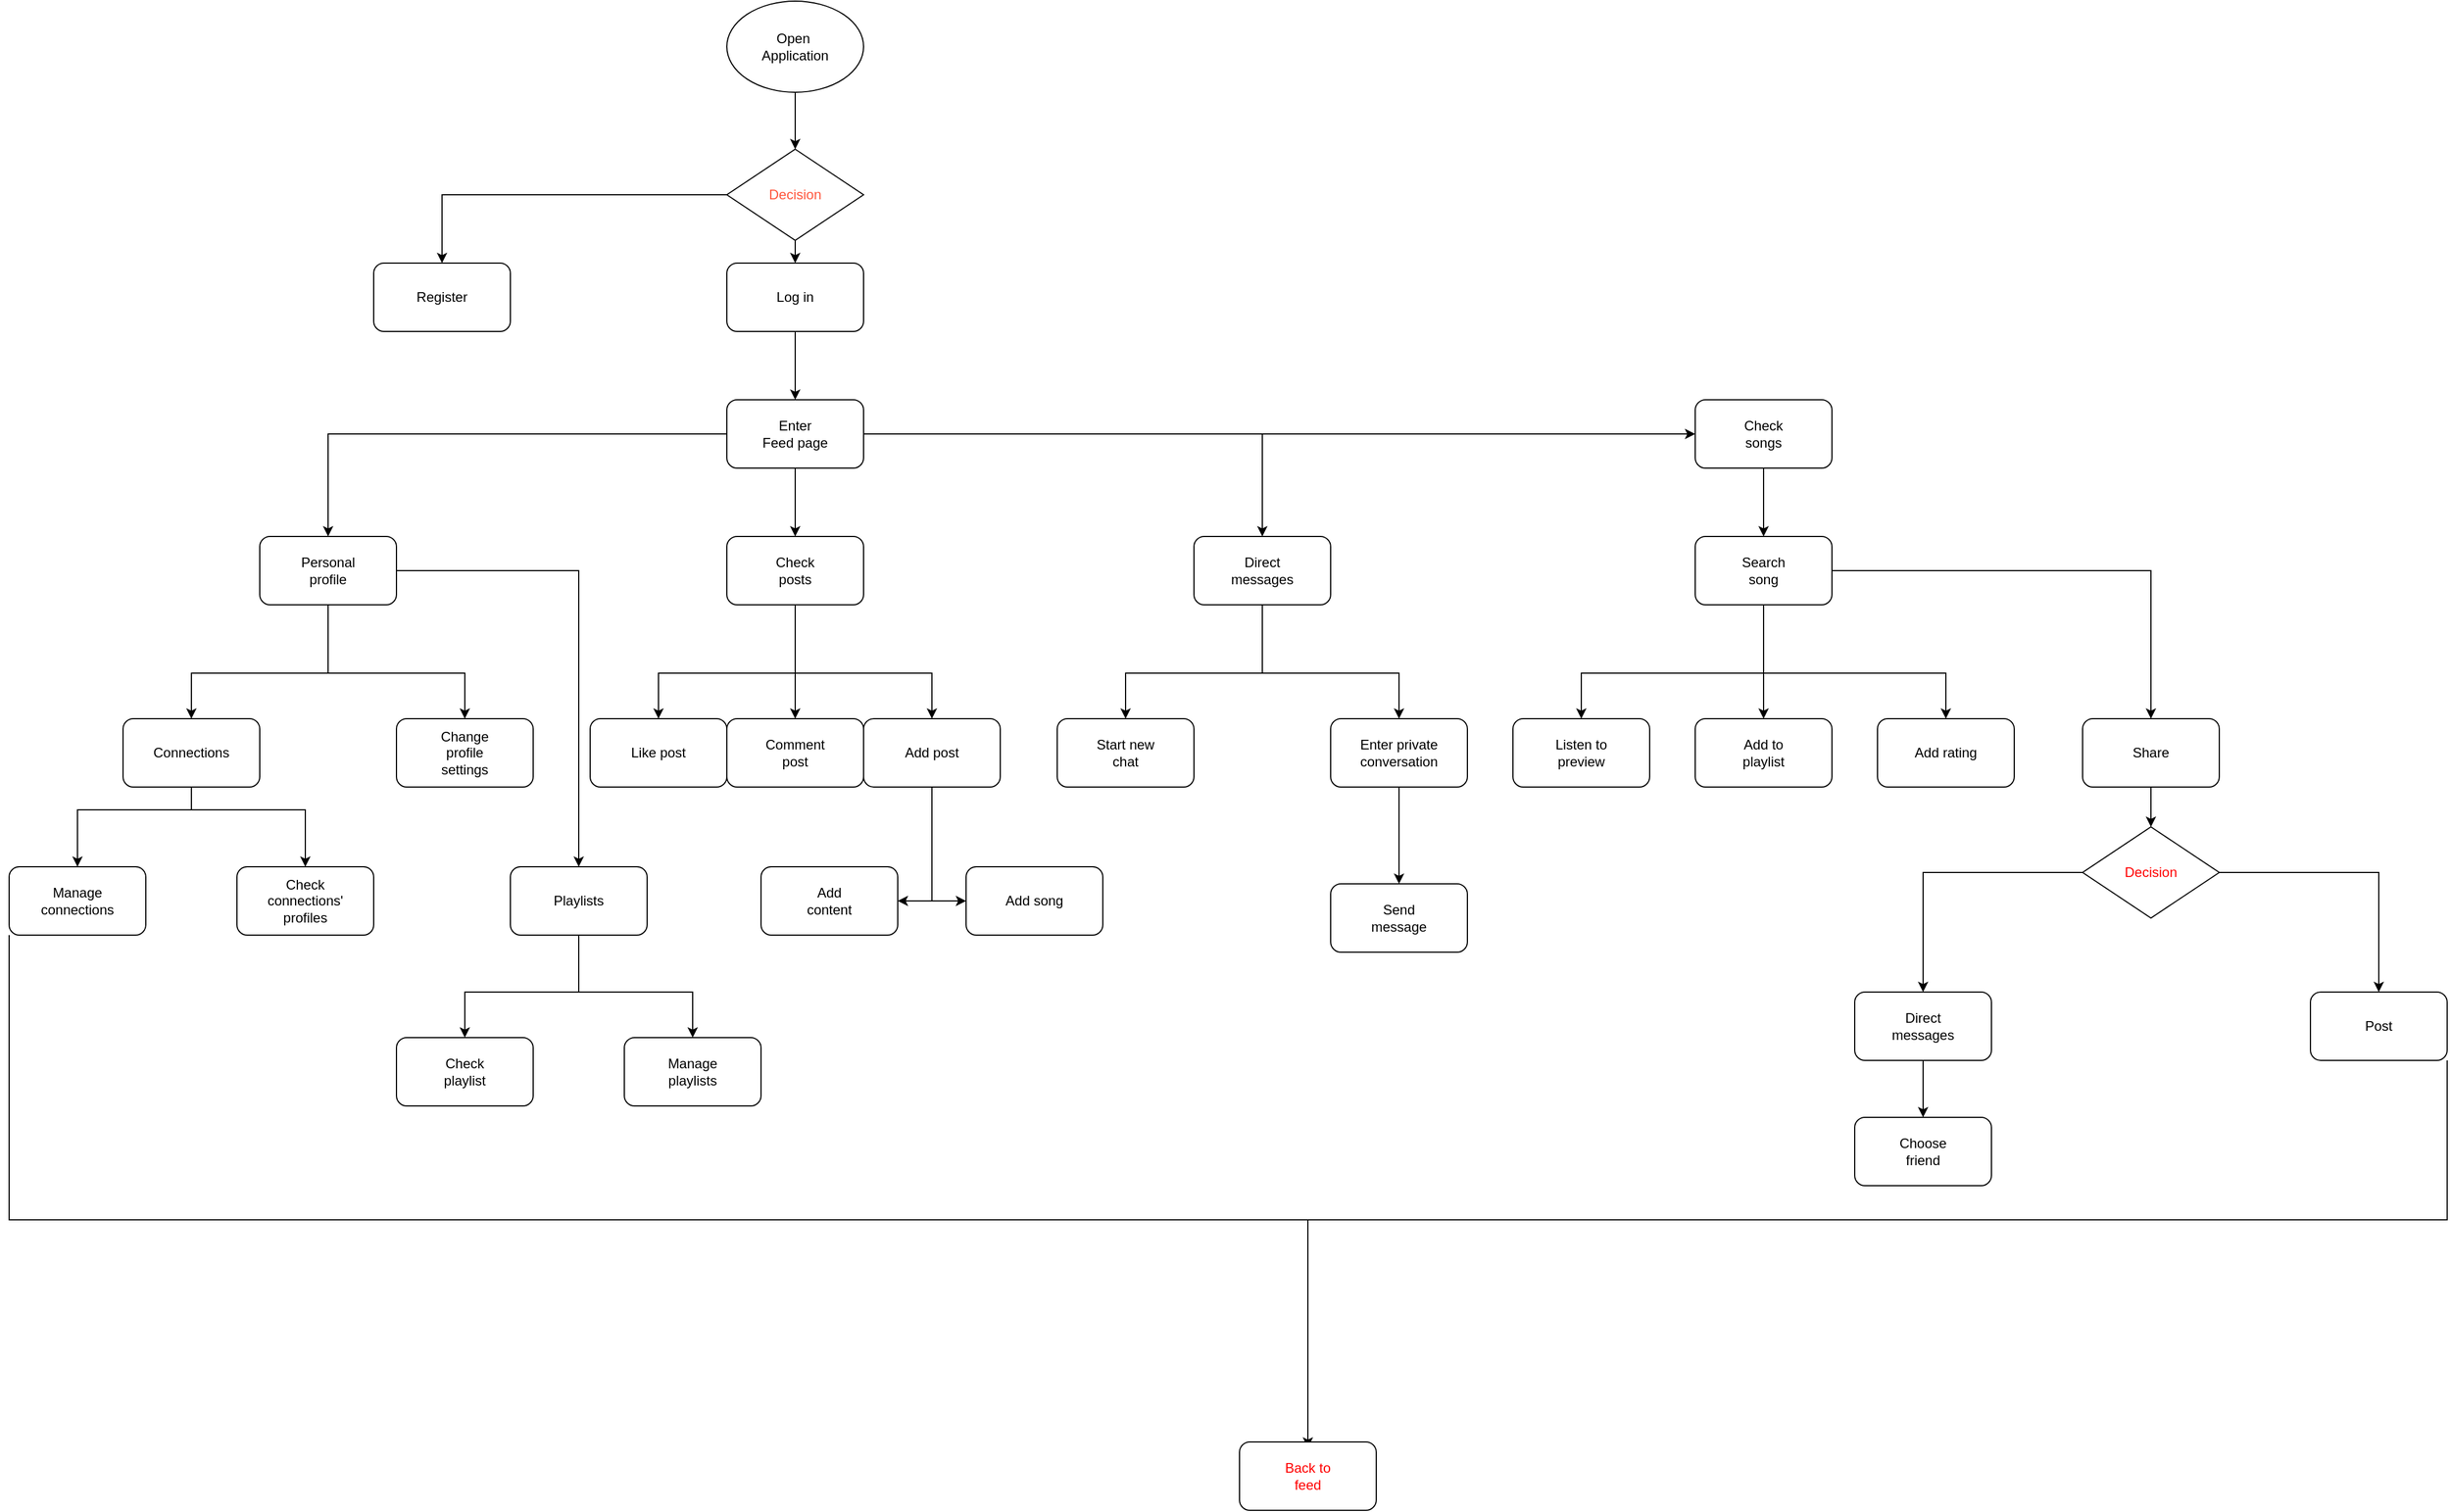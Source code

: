 <mxfile version="24.2.1" type="device">
  <diagram name="Page-1" id="74e2e168-ea6b-b213-b513-2b3c1d86103e">
    <mxGraphModel dx="2084" dy="625" grid="1" gridSize="10" guides="1" tooltips="1" connect="1" arrows="1" fold="1" page="1" pageScale="1" pageWidth="1100" pageHeight="850" background="none" math="0" shadow="0">
      <root>
        <mxCell id="0" />
        <mxCell id="1" parent="0" />
        <mxCell id="MA4rr7j_aGRy4AOu4dJ_-1" value="" style="ellipse;whiteSpace=wrap;html=1;" parent="1" vertex="1">
          <mxGeometry x="430" y="10" width="120" height="80" as="geometry" />
        </mxCell>
        <mxCell id="MA4rr7j_aGRy4AOu4dJ_-2" value="Open&amp;nbsp;&lt;div&gt;Application&lt;/div&gt;" style="text;html=1;align=center;verticalAlign=middle;whiteSpace=wrap;rounded=0;" parent="1" vertex="1">
          <mxGeometry x="460" y="35" width="60" height="30" as="geometry" />
        </mxCell>
        <mxCell id="MA4rr7j_aGRy4AOu4dJ_-3" value="" style="rhombus;whiteSpace=wrap;html=1;" parent="1" vertex="1">
          <mxGeometry x="430" y="140" width="120" height="80" as="geometry" />
        </mxCell>
        <mxCell id="MA4rr7j_aGRy4AOu4dJ_-4" value="Decision" style="text;html=1;align=center;verticalAlign=middle;whiteSpace=wrap;rounded=0;fontColor=#FF553B;" parent="1" vertex="1">
          <mxGeometry x="460" y="165" width="60" height="30" as="geometry" />
        </mxCell>
        <mxCell id="MA4rr7j_aGRy4AOu4dJ_-5" value="" style="endArrow=classic;html=1;rounded=0;exitX=0.5;exitY=1;exitDx=0;exitDy=0;entryX=0.5;entryY=0;entryDx=0;entryDy=0;" parent="1" source="MA4rr7j_aGRy4AOu4dJ_-1" target="MA4rr7j_aGRy4AOu4dJ_-3" edge="1">
          <mxGeometry width="50" height="50" relative="1" as="geometry">
            <mxPoint x="480" y="300" as="sourcePoint" />
            <mxPoint x="530" y="250" as="targetPoint" />
          </mxGeometry>
        </mxCell>
        <mxCell id="MA4rr7j_aGRy4AOu4dJ_-6" value="" style="rounded=1;whiteSpace=wrap;html=1;" parent="1" vertex="1">
          <mxGeometry x="120" y="240" width="120" height="60" as="geometry" />
        </mxCell>
        <mxCell id="MA4rr7j_aGRy4AOu4dJ_-7" value="Register" style="text;html=1;align=center;verticalAlign=middle;whiteSpace=wrap;rounded=0;" parent="1" vertex="1">
          <mxGeometry x="150" y="255" width="60" height="30" as="geometry" />
        </mxCell>
        <mxCell id="MA4rr7j_aGRy4AOu4dJ_-8" value="" style="endArrow=classic;html=1;rounded=0;exitX=0;exitY=0.5;exitDx=0;exitDy=0;entryX=0.5;entryY=0;entryDx=0;entryDy=0;" parent="1" source="MA4rr7j_aGRy4AOu4dJ_-3" target="MA4rr7j_aGRy4AOu4dJ_-6" edge="1">
          <mxGeometry width="50" height="50" relative="1" as="geometry">
            <mxPoint x="480" y="320" as="sourcePoint" />
            <mxPoint x="170" y="230" as="targetPoint" />
            <Array as="points">
              <mxPoint x="180" y="180" />
            </Array>
          </mxGeometry>
        </mxCell>
        <mxCell id="MA4rr7j_aGRy4AOu4dJ_-9" value="" style="rounded=1;whiteSpace=wrap;html=1;" parent="1" vertex="1">
          <mxGeometry x="430" y="240" width="120" height="60" as="geometry" />
        </mxCell>
        <mxCell id="MA4rr7j_aGRy4AOu4dJ_-10" value="Log in" style="text;html=1;align=center;verticalAlign=middle;whiteSpace=wrap;rounded=0;" parent="1" vertex="1">
          <mxGeometry x="460" y="255" width="60" height="30" as="geometry" />
        </mxCell>
        <mxCell id="MA4rr7j_aGRy4AOu4dJ_-11" value="" style="endArrow=classic;html=1;rounded=0;exitX=0.5;exitY=1;exitDx=0;exitDy=0;entryX=0.5;entryY=0;entryDx=0;entryDy=0;" parent="1" source="MA4rr7j_aGRy4AOu4dJ_-3" target="MA4rr7j_aGRy4AOu4dJ_-9" edge="1">
          <mxGeometry width="50" height="50" relative="1" as="geometry">
            <mxPoint x="480" y="350" as="sourcePoint" />
            <mxPoint x="530" y="300" as="targetPoint" />
          </mxGeometry>
        </mxCell>
        <mxCell id="MA4rr7j_aGRy4AOu4dJ_-12" value="" style="rounded=1;whiteSpace=wrap;html=1;" parent="1" vertex="1">
          <mxGeometry x="430" y="360" width="120" height="60" as="geometry" />
        </mxCell>
        <mxCell id="MA4rr7j_aGRy4AOu4dJ_-13" value="Enter Feed page" style="text;html=1;align=center;verticalAlign=middle;whiteSpace=wrap;rounded=0;" parent="1" vertex="1">
          <mxGeometry x="460" y="375" width="60" height="30" as="geometry" />
        </mxCell>
        <mxCell id="MA4rr7j_aGRy4AOu4dJ_-14" value="" style="endArrow=classic;html=1;rounded=0;exitX=0.5;exitY=1;exitDx=0;exitDy=0;entryX=0.5;entryY=0;entryDx=0;entryDy=0;" parent="1" source="MA4rr7j_aGRy4AOu4dJ_-9" target="MA4rr7j_aGRy4AOu4dJ_-12" edge="1">
          <mxGeometry width="50" height="50" relative="1" as="geometry">
            <mxPoint x="480" y="400" as="sourcePoint" />
            <mxPoint x="530" y="350" as="targetPoint" />
          </mxGeometry>
        </mxCell>
        <mxCell id="MA4rr7j_aGRy4AOu4dJ_-15" value="" style="rounded=1;whiteSpace=wrap;html=1;" parent="1" vertex="1">
          <mxGeometry x="430" y="480" width="120" height="60" as="geometry" />
        </mxCell>
        <mxCell id="MA4rr7j_aGRy4AOu4dJ_-16" value="Check posts" style="text;html=1;align=center;verticalAlign=middle;whiteSpace=wrap;rounded=0;" parent="1" vertex="1">
          <mxGeometry x="460" y="495" width="60" height="30" as="geometry" />
        </mxCell>
        <mxCell id="MA4rr7j_aGRy4AOu4dJ_-17" value="" style="endArrow=classic;html=1;rounded=0;exitX=0.5;exitY=1;exitDx=0;exitDy=0;entryX=0.5;entryY=0;entryDx=0;entryDy=0;" parent="1" source="MA4rr7j_aGRy4AOu4dJ_-12" target="MA4rr7j_aGRy4AOu4dJ_-15" edge="1">
          <mxGeometry width="50" height="50" relative="1" as="geometry">
            <mxPoint x="410" y="520" as="sourcePoint" />
            <mxPoint x="460" y="470" as="targetPoint" />
          </mxGeometry>
        </mxCell>
        <mxCell id="MA4rr7j_aGRy4AOu4dJ_-18" value="" style="endArrow=classic;html=1;rounded=0;exitX=0.5;exitY=1;exitDx=0;exitDy=0;entryX=0.5;entryY=0;entryDx=0;entryDy=0;" parent="1" source="MA4rr7j_aGRy4AOu4dJ_-15" edge="1" target="MA4rr7j_aGRy4AOu4dJ_-19">
          <mxGeometry width="50" height="50" relative="1" as="geometry">
            <mxPoint x="410" y="580" as="sourcePoint" />
            <mxPoint x="400" y="640" as="targetPoint" />
            <Array as="points">
              <mxPoint x="490" y="600" />
              <mxPoint x="370" y="600" />
              <mxPoint x="370" y="620" />
            </Array>
          </mxGeometry>
        </mxCell>
        <mxCell id="MA4rr7j_aGRy4AOu4dJ_-19" value="" style="rounded=1;whiteSpace=wrap;html=1;" parent="1" vertex="1">
          <mxGeometry x="310" y="640" width="120" height="60" as="geometry" />
        </mxCell>
        <mxCell id="MA4rr7j_aGRy4AOu4dJ_-21" value="" style="endArrow=classic;html=1;rounded=0;entryX=0.5;entryY=0;entryDx=0;entryDy=0;" parent="1" edge="1" target="MA4rr7j_aGRy4AOu4dJ_-24">
          <mxGeometry width="50" height="50" relative="1" as="geometry">
            <mxPoint x="490" y="600" as="sourcePoint" />
            <mxPoint x="570" y="640" as="targetPoint" />
            <Array as="points" />
          </mxGeometry>
        </mxCell>
        <mxCell id="MA4rr7j_aGRy4AOu4dJ_-23" value="Like post" style="text;html=1;align=center;verticalAlign=middle;whiteSpace=wrap;rounded=0;" parent="1" vertex="1">
          <mxGeometry x="340" y="655" width="60" height="30" as="geometry" />
        </mxCell>
        <mxCell id="MA4rr7j_aGRy4AOu4dJ_-24" value="" style="rounded=1;whiteSpace=wrap;html=1;" parent="1" vertex="1">
          <mxGeometry x="430" y="640" width="120" height="60" as="geometry" />
        </mxCell>
        <mxCell id="MA4rr7j_aGRy4AOu4dJ_-25" value="Comment post" style="text;html=1;align=center;verticalAlign=middle;whiteSpace=wrap;rounded=0;" parent="1" vertex="1">
          <mxGeometry x="460" y="655" width="60" height="30" as="geometry" />
        </mxCell>
        <mxCell id="MA4rr7j_aGRy4AOu4dJ_-27" value="" style="rounded=1;whiteSpace=wrap;html=1;" parent="1" vertex="1">
          <mxGeometry x="20" y="480" width="120" height="60" as="geometry" />
        </mxCell>
        <mxCell id="MA4rr7j_aGRy4AOu4dJ_-28" value="" style="endArrow=classic;html=1;rounded=0;exitX=0;exitY=0.5;exitDx=0;exitDy=0;entryX=0.5;entryY=0;entryDx=0;entryDy=0;" parent="1" source="MA4rr7j_aGRy4AOu4dJ_-12" target="MA4rr7j_aGRy4AOu4dJ_-27" edge="1">
          <mxGeometry width="50" height="50" relative="1" as="geometry">
            <mxPoint x="370" y="440" as="sourcePoint" />
            <mxPoint x="70" y="460" as="targetPoint" />
            <Array as="points">
              <mxPoint x="80" y="390" />
            </Array>
          </mxGeometry>
        </mxCell>
        <mxCell id="MA4rr7j_aGRy4AOu4dJ_-29" value="Personal profile" style="text;html=1;align=center;verticalAlign=middle;whiteSpace=wrap;rounded=0;" parent="1" vertex="1">
          <mxGeometry x="50" y="495" width="60" height="30" as="geometry" />
        </mxCell>
        <mxCell id="MA4rr7j_aGRy4AOu4dJ_-30" value="" style="rounded=1;whiteSpace=wrap;html=1;" parent="1" vertex="1">
          <mxGeometry x="140" y="640" width="120" height="60" as="geometry" />
        </mxCell>
        <mxCell id="MA4rr7j_aGRy4AOu4dJ_-31" value="" style="endArrow=classic;html=1;rounded=0;exitX=0.5;exitY=1;exitDx=0;exitDy=0;entryX=0.5;entryY=0;entryDx=0;entryDy=0;" parent="1" source="MA4rr7j_aGRy4AOu4dJ_-27" target="MA4rr7j_aGRy4AOu4dJ_-30" edge="1">
          <mxGeometry width="50" height="50" relative="1" as="geometry">
            <mxPoint x="230" y="610" as="sourcePoint" />
            <mxPoint x="280" y="560" as="targetPoint" />
            <Array as="points">
              <mxPoint x="80" y="600" />
              <mxPoint x="200" y="600" />
            </Array>
          </mxGeometry>
        </mxCell>
        <mxCell id="MA4rr7j_aGRy4AOu4dJ_-32" value="Change profile settings" style="text;html=1;align=center;verticalAlign=middle;whiteSpace=wrap;rounded=0;" parent="1" vertex="1">
          <mxGeometry x="170" y="655" width="60" height="30" as="geometry" />
        </mxCell>
        <mxCell id="MA4rr7j_aGRy4AOu4dJ_-33" value="" style="rounded=1;whiteSpace=wrap;html=1;" parent="1" vertex="1">
          <mxGeometry x="-100" y="640" width="120" height="60" as="geometry" />
        </mxCell>
        <mxCell id="MA4rr7j_aGRy4AOu4dJ_-34" value="" style="endArrow=classic;html=1;rounded=0;entryX=0.5;entryY=0;entryDx=0;entryDy=0;" parent="1" target="MA4rr7j_aGRy4AOu4dJ_-33" edge="1">
          <mxGeometry width="50" height="50" relative="1" as="geometry">
            <mxPoint x="80" y="600" as="sourcePoint" />
            <mxPoint x="120" y="560" as="targetPoint" />
            <Array as="points">
              <mxPoint x="-40" y="600" />
            </Array>
          </mxGeometry>
        </mxCell>
        <mxCell id="MA4rr7j_aGRy4AOu4dJ_-35" value="Connections" style="text;html=1;align=center;verticalAlign=middle;whiteSpace=wrap;rounded=0;" parent="1" vertex="1">
          <mxGeometry x="-70" y="655" width="60" height="30" as="geometry" />
        </mxCell>
        <mxCell id="MA4rr7j_aGRy4AOu4dJ_-36" value="" style="rounded=1;whiteSpace=wrap;html=1;" parent="1" vertex="1">
          <mxGeometry x="-200" y="770" width="120" height="60" as="geometry" />
        </mxCell>
        <mxCell id="MA4rr7j_aGRy4AOu4dJ_-37" value="Manage connections" style="text;html=1;align=center;verticalAlign=middle;whiteSpace=wrap;rounded=0;" parent="1" vertex="1">
          <mxGeometry x="-170" y="785" width="60" height="30" as="geometry" />
        </mxCell>
        <mxCell id="MA4rr7j_aGRy4AOu4dJ_-38" value="" style="endArrow=classic;html=1;rounded=0;exitX=0.5;exitY=1;exitDx=0;exitDy=0;entryX=0.5;entryY=0;entryDx=0;entryDy=0;" parent="1" source="MA4rr7j_aGRy4AOu4dJ_-33" target="MA4rr7j_aGRy4AOu4dJ_-36" edge="1">
          <mxGeometry width="50" height="50" relative="1" as="geometry">
            <mxPoint x="250" y="750" as="sourcePoint" />
            <mxPoint x="300" y="700" as="targetPoint" />
            <Array as="points">
              <mxPoint x="-40" y="720" />
              <mxPoint x="-140" y="720" />
            </Array>
          </mxGeometry>
        </mxCell>
        <mxCell id="MA4rr7j_aGRy4AOu4dJ_-40" value="" style="rounded=1;whiteSpace=wrap;html=1;" parent="1" vertex="1">
          <mxGeometry y="770" width="120" height="60" as="geometry" />
        </mxCell>
        <mxCell id="MA4rr7j_aGRy4AOu4dJ_-41" value="" style="endArrow=classic;html=1;rounded=0;entryX=0.5;entryY=0;entryDx=0;entryDy=0;" parent="1" target="MA4rr7j_aGRy4AOu4dJ_-40" edge="1">
          <mxGeometry width="50" height="50" relative="1" as="geometry">
            <mxPoint x="-40" y="720" as="sourcePoint" />
            <mxPoint x="300" y="670" as="targetPoint" />
            <Array as="points">
              <mxPoint x="60" y="720" />
            </Array>
          </mxGeometry>
        </mxCell>
        <mxCell id="MA4rr7j_aGRy4AOu4dJ_-42" value="Check connections&#39; profiles" style="text;html=1;align=center;verticalAlign=middle;whiteSpace=wrap;rounded=0;" parent="1" vertex="1">
          <mxGeometry x="30" y="785" width="60" height="30" as="geometry" />
        </mxCell>
        <mxCell id="MA4rr7j_aGRy4AOu4dJ_-43" value="" style="endArrow=classic;html=1;rounded=0;exitX=1;exitY=0.5;exitDx=0;exitDy=0;" parent="1" source="MA4rr7j_aGRy4AOu4dJ_-12" edge="1">
          <mxGeometry width="50" height="50" relative="1" as="geometry">
            <mxPoint x="470" y="510" as="sourcePoint" />
            <mxPoint x="900" y="480" as="targetPoint" />
            <Array as="points">
              <mxPoint x="900" y="390" />
            </Array>
          </mxGeometry>
        </mxCell>
        <mxCell id="MA4rr7j_aGRy4AOu4dJ_-44" value="" style="rounded=1;whiteSpace=wrap;html=1;" parent="1" vertex="1">
          <mxGeometry x="840" y="480" width="120" height="60" as="geometry" />
        </mxCell>
        <mxCell id="MA4rr7j_aGRy4AOu4dJ_-45" value="Direct messages" style="text;html=1;align=center;verticalAlign=middle;whiteSpace=wrap;rounded=0;" parent="1" vertex="1">
          <mxGeometry x="870" y="495" width="60" height="30" as="geometry" />
        </mxCell>
        <mxCell id="MA4rr7j_aGRy4AOu4dJ_-46" value="" style="rounded=1;whiteSpace=wrap;html=1;" parent="1" vertex="1">
          <mxGeometry x="720" y="640" width="120" height="60" as="geometry" />
        </mxCell>
        <mxCell id="MA4rr7j_aGRy4AOu4dJ_-47" value="" style="rounded=1;whiteSpace=wrap;html=1;" parent="1" vertex="1">
          <mxGeometry x="960" y="640" width="120" height="60" as="geometry" />
        </mxCell>
        <mxCell id="MA4rr7j_aGRy4AOu4dJ_-48" value="" style="endArrow=classic;html=1;rounded=0;entryX=0.5;entryY=0;entryDx=0;entryDy=0;exitX=0.5;exitY=1;exitDx=0;exitDy=0;" parent="1" source="MA4rr7j_aGRy4AOu4dJ_-44" target="MA4rr7j_aGRy4AOu4dJ_-46" edge="1">
          <mxGeometry width="50" height="50" relative="1" as="geometry">
            <mxPoint x="900" y="600" as="sourcePoint" />
            <mxPoint x="720" y="600" as="targetPoint" />
            <Array as="points">
              <mxPoint x="900" y="600" />
              <mxPoint x="780" y="600" />
            </Array>
          </mxGeometry>
        </mxCell>
        <mxCell id="MA4rr7j_aGRy4AOu4dJ_-49" value="" style="endArrow=classic;html=1;rounded=0;entryX=0.5;entryY=0;entryDx=0;entryDy=0;" parent="1" target="MA4rr7j_aGRy4AOu4dJ_-47" edge="1">
          <mxGeometry width="50" height="50" relative="1" as="geometry">
            <mxPoint x="900" y="600" as="sourcePoint" />
            <mxPoint x="720" y="600" as="targetPoint" />
            <Array as="points">
              <mxPoint x="1020" y="600" />
            </Array>
          </mxGeometry>
        </mxCell>
        <mxCell id="MA4rr7j_aGRy4AOu4dJ_-50" value="Start new chat" style="text;html=1;align=center;verticalAlign=middle;whiteSpace=wrap;rounded=0;" parent="1" vertex="1">
          <mxGeometry x="750" y="655" width="60" height="30" as="geometry" />
        </mxCell>
        <mxCell id="MA4rr7j_aGRy4AOu4dJ_-51" value="Enter private conversation" style="text;html=1;align=center;verticalAlign=middle;whiteSpace=wrap;rounded=0;" parent="1" vertex="1">
          <mxGeometry x="990" y="655" width="60" height="30" as="geometry" />
        </mxCell>
        <mxCell id="MA4rr7j_aGRy4AOu4dJ_-52" value="" style="rounded=1;whiteSpace=wrap;html=1;" parent="1" vertex="1">
          <mxGeometry x="960" y="785" width="120" height="60" as="geometry" />
        </mxCell>
        <mxCell id="MA4rr7j_aGRy4AOu4dJ_-53" value="Send message" style="text;html=1;align=center;verticalAlign=middle;whiteSpace=wrap;rounded=0;" parent="1" vertex="1">
          <mxGeometry x="990" y="800" width="60" height="30" as="geometry" />
        </mxCell>
        <mxCell id="MA4rr7j_aGRy4AOu4dJ_-54" value="" style="endArrow=classic;html=1;rounded=0;entryX=0.5;entryY=0;entryDx=0;entryDy=0;exitX=0.5;exitY=1;exitDx=0;exitDy=0;" parent="1" source="MA4rr7j_aGRy4AOu4dJ_-47" target="MA4rr7j_aGRy4AOu4dJ_-52" edge="1">
          <mxGeometry width="50" height="50" relative="1" as="geometry">
            <mxPoint x="660" y="720" as="sourcePoint" />
            <mxPoint x="710" y="670" as="targetPoint" />
          </mxGeometry>
        </mxCell>
        <mxCell id="MA4rr7j_aGRy4AOu4dJ_-56" value="" style="endArrow=classic;html=1;rounded=0;entryX=0;entryY=0.5;entryDx=0;entryDy=0;" parent="1" target="MA4rr7j_aGRy4AOu4dJ_-57" edge="1">
          <mxGeometry width="50" height="50" relative="1" as="geometry">
            <mxPoint x="900" y="390" as="sourcePoint" />
            <mxPoint x="1240" y="390" as="targetPoint" />
            <Array as="points" />
          </mxGeometry>
        </mxCell>
        <mxCell id="MA4rr7j_aGRy4AOu4dJ_-57" value="" style="rounded=1;whiteSpace=wrap;html=1;" parent="1" vertex="1">
          <mxGeometry x="1280" y="360" width="120" height="60" as="geometry" />
        </mxCell>
        <mxCell id="MA4rr7j_aGRy4AOu4dJ_-58" value="Check songs" style="text;html=1;align=center;verticalAlign=middle;whiteSpace=wrap;rounded=0;" parent="1" vertex="1">
          <mxGeometry x="1310" y="375" width="60" height="30" as="geometry" />
        </mxCell>
        <mxCell id="MA4rr7j_aGRy4AOu4dJ_-59" value="" style="endArrow=classic;html=1;rounded=0;exitX=1;exitY=0.5;exitDx=0;exitDy=0;" parent="1" source="MA4rr7j_aGRy4AOu4dJ_-27" edge="1">
          <mxGeometry width="50" height="50" relative="1" as="geometry">
            <mxPoint x="180" y="590" as="sourcePoint" />
            <mxPoint x="300" y="770" as="targetPoint" />
            <Array as="points">
              <mxPoint x="300" y="510" />
            </Array>
          </mxGeometry>
        </mxCell>
        <mxCell id="MA4rr7j_aGRy4AOu4dJ_-60" value="" style="rounded=1;whiteSpace=wrap;html=1;" parent="1" vertex="1">
          <mxGeometry x="240" y="770" width="120" height="60" as="geometry" />
        </mxCell>
        <mxCell id="MA4rr7j_aGRy4AOu4dJ_-61" value="Playlists" style="text;html=1;align=center;verticalAlign=middle;whiteSpace=wrap;rounded=0;" parent="1" vertex="1">
          <mxGeometry x="270" y="785" width="60" height="30" as="geometry" />
        </mxCell>
        <mxCell id="MA4rr7j_aGRy4AOu4dJ_-62" value="" style="endArrow=classic;html=1;rounded=0;exitX=0.5;exitY=1;exitDx=0;exitDy=0;" parent="1" source="MA4rr7j_aGRy4AOu4dJ_-60" edge="1">
          <mxGeometry width="50" height="50" relative="1" as="geometry">
            <mxPoint x="180" y="840" as="sourcePoint" />
            <mxPoint x="200" y="920" as="targetPoint" />
            <Array as="points">
              <mxPoint x="300" y="880" />
              <mxPoint x="200" y="880" />
            </Array>
          </mxGeometry>
        </mxCell>
        <mxCell id="MA4rr7j_aGRy4AOu4dJ_-63" value="" style="rounded=1;whiteSpace=wrap;html=1;" parent="1" vertex="1">
          <mxGeometry x="140" y="920" width="120" height="60" as="geometry" />
        </mxCell>
        <mxCell id="MA4rr7j_aGRy4AOu4dJ_-64" value="Check playlist" style="text;html=1;align=center;verticalAlign=middle;whiteSpace=wrap;rounded=0;" parent="1" vertex="1">
          <mxGeometry x="170" y="935" width="60" height="30" as="geometry" />
        </mxCell>
        <mxCell id="MA4rr7j_aGRy4AOu4dJ_-65" value="" style="endArrow=classic;html=1;rounded=0;" parent="1" edge="1">
          <mxGeometry width="50" height="50" relative="1" as="geometry">
            <mxPoint x="300" y="880" as="sourcePoint" />
            <mxPoint x="400" y="920" as="targetPoint" />
            <Array as="points">
              <mxPoint x="400" y="880" />
            </Array>
          </mxGeometry>
        </mxCell>
        <mxCell id="MA4rr7j_aGRy4AOu4dJ_-66" value="" style="rounded=1;whiteSpace=wrap;html=1;" parent="1" vertex="1">
          <mxGeometry x="340" y="920" width="120" height="60" as="geometry" />
        </mxCell>
        <mxCell id="MA4rr7j_aGRy4AOu4dJ_-67" value="Manage playlists" style="text;html=1;align=center;verticalAlign=middle;whiteSpace=wrap;rounded=0;" parent="1" vertex="1">
          <mxGeometry x="370" y="935" width="60" height="30" as="geometry" />
        </mxCell>
        <mxCell id="MA4rr7j_aGRy4AOu4dJ_-68" value="" style="rounded=1;whiteSpace=wrap;html=1;" parent="1" vertex="1">
          <mxGeometry x="1120" y="640" width="120" height="60" as="geometry" />
        </mxCell>
        <mxCell id="MA4rr7j_aGRy4AOu4dJ_-69" value="" style="rounded=1;whiteSpace=wrap;html=1;" parent="1" vertex="1">
          <mxGeometry x="1280" y="640" width="120" height="60" as="geometry" />
        </mxCell>
        <mxCell id="MA4rr7j_aGRy4AOu4dJ_-70" value="" style="rounded=1;whiteSpace=wrap;html=1;" parent="1" vertex="1">
          <mxGeometry x="1440" y="640" width="120" height="60" as="geometry" />
        </mxCell>
        <mxCell id="MA4rr7j_aGRy4AOu4dJ_-71" value="" style="endArrow=classic;html=1;rounded=0;entryX=0.5;entryY=0;entryDx=0;entryDy=0;" parent="1" target="MA4rr7j_aGRy4AOu4dJ_-68" edge="1">
          <mxGeometry width="50" height="50" relative="1" as="geometry">
            <mxPoint x="1340" y="600" as="sourcePoint" />
            <mxPoint x="1260" y="550" as="targetPoint" />
            <Array as="points">
              <mxPoint x="1180" y="600" />
            </Array>
          </mxGeometry>
        </mxCell>
        <mxCell id="MA4rr7j_aGRy4AOu4dJ_-72" value="" style="endArrow=classic;html=1;rounded=0;entryX=0.5;entryY=0;entryDx=0;entryDy=0;" parent="1" target="MA4rr7j_aGRy4AOu4dJ_-69" edge="1">
          <mxGeometry width="50" height="50" relative="1" as="geometry">
            <mxPoint x="1340" y="600" as="sourcePoint" />
            <mxPoint x="1260" y="550" as="targetPoint" />
          </mxGeometry>
        </mxCell>
        <mxCell id="MA4rr7j_aGRy4AOu4dJ_-73" value="" style="endArrow=classic;html=1;rounded=0;entryX=0.5;entryY=0;entryDx=0;entryDy=0;" parent="1" target="MA4rr7j_aGRy4AOu4dJ_-70" edge="1">
          <mxGeometry width="50" height="50" relative="1" as="geometry">
            <mxPoint x="1340" y="510" as="sourcePoint" />
            <mxPoint x="1260" y="550" as="targetPoint" />
            <Array as="points">
              <mxPoint x="1340" y="600" />
              <mxPoint x="1500" y="600" />
            </Array>
          </mxGeometry>
        </mxCell>
        <mxCell id="MA4rr7j_aGRy4AOu4dJ_-74" value="Listen to preview" style="text;html=1;align=center;verticalAlign=middle;whiteSpace=wrap;rounded=0;" parent="1" vertex="1">
          <mxGeometry x="1150" y="655" width="60" height="30" as="geometry" />
        </mxCell>
        <mxCell id="MA4rr7j_aGRy4AOu4dJ_-75" value="Add to playlist" style="text;html=1;align=center;verticalAlign=middle;whiteSpace=wrap;rounded=0;" parent="1" vertex="1">
          <mxGeometry x="1310" y="655" width="60" height="30" as="geometry" />
        </mxCell>
        <mxCell id="MA4rr7j_aGRy4AOu4dJ_-76" value="Add rating" style="text;html=1;align=center;verticalAlign=middle;whiteSpace=wrap;rounded=0;" parent="1" vertex="1">
          <mxGeometry x="1470" y="655" width="60" height="30" as="geometry" />
        </mxCell>
        <mxCell id="MA4rr7j_aGRy4AOu4dJ_-77" value="" style="rounded=1;whiteSpace=wrap;html=1;" parent="1" vertex="1">
          <mxGeometry x="1280" y="480" width="120" height="60" as="geometry" />
        </mxCell>
        <mxCell id="MA4rr7j_aGRy4AOu4dJ_-78" value="Search song" style="text;html=1;align=center;verticalAlign=middle;whiteSpace=wrap;rounded=0;" parent="1" vertex="1">
          <mxGeometry x="1310" y="495" width="60" height="30" as="geometry" />
        </mxCell>
        <mxCell id="MA4rr7j_aGRy4AOu4dJ_-84" value="" style="endArrow=classic;html=1;rounded=0;entryX=0.5;entryY=0;entryDx=0;entryDy=0;exitX=0.5;exitY=1;exitDx=0;exitDy=0;" parent="1" source="MA4rr7j_aGRy4AOu4dJ_-57" target="MA4rr7j_aGRy4AOu4dJ_-77" edge="1">
          <mxGeometry width="50" height="50" relative="1" as="geometry">
            <mxPoint x="1320" y="630" as="sourcePoint" />
            <mxPoint x="1370" y="580" as="targetPoint" />
          </mxGeometry>
        </mxCell>
        <mxCell id="139jftuZz5DdwLAz874n-1" value="" style="endArrow=classic;html=1;rounded=0;exitX=1;exitY=0.5;exitDx=0;exitDy=0;" edge="1" parent="1" source="MA4rr7j_aGRy4AOu4dJ_-77">
          <mxGeometry width="50" height="50" relative="1" as="geometry">
            <mxPoint x="1480" y="670" as="sourcePoint" />
            <mxPoint x="1680" y="640" as="targetPoint" />
            <Array as="points">
              <mxPoint x="1680" y="510" />
            </Array>
          </mxGeometry>
        </mxCell>
        <mxCell id="139jftuZz5DdwLAz874n-2" value="" style="rounded=1;whiteSpace=wrap;html=1;" vertex="1" parent="1">
          <mxGeometry x="1620" y="640" width="120" height="60" as="geometry" />
        </mxCell>
        <mxCell id="139jftuZz5DdwLAz874n-3" value="Share" style="text;html=1;align=center;verticalAlign=middle;whiteSpace=wrap;rounded=0;" vertex="1" parent="1">
          <mxGeometry x="1650" y="655" width="60" height="30" as="geometry" />
        </mxCell>
        <mxCell id="139jftuZz5DdwLAz874n-4" value="" style="rhombus;whiteSpace=wrap;html=1;" vertex="1" parent="1">
          <mxGeometry x="1620" y="735" width="120" height="80" as="geometry" />
        </mxCell>
        <mxCell id="139jftuZz5DdwLAz874n-5" value="&lt;font color=&quot;#ff0000&quot;&gt;Decision&lt;/font&gt;" style="text;html=1;align=center;verticalAlign=middle;whiteSpace=wrap;rounded=0;" vertex="1" parent="1">
          <mxGeometry x="1650" y="760" width="60" height="30" as="geometry" />
        </mxCell>
        <mxCell id="139jftuZz5DdwLAz874n-6" value="" style="endArrow=classic;html=1;rounded=0;exitX=0.5;exitY=1;exitDx=0;exitDy=0;entryX=0.5;entryY=0;entryDx=0;entryDy=0;" edge="1" parent="1" source="139jftuZz5DdwLAz874n-2" target="139jftuZz5DdwLAz874n-4">
          <mxGeometry width="50" height="50" relative="1" as="geometry">
            <mxPoint x="1480" y="850" as="sourcePoint" />
            <mxPoint x="1530" y="800" as="targetPoint" />
          </mxGeometry>
        </mxCell>
        <mxCell id="139jftuZz5DdwLAz874n-7" value="" style="endArrow=classic;html=1;rounded=0;exitX=1;exitY=0.5;exitDx=0;exitDy=0;" edge="1" parent="1" source="139jftuZz5DdwLAz874n-4">
          <mxGeometry width="50" height="50" relative="1" as="geometry">
            <mxPoint x="1530" y="820" as="sourcePoint" />
            <mxPoint x="1880" y="880" as="targetPoint" />
            <Array as="points">
              <mxPoint x="1880" y="775" />
            </Array>
          </mxGeometry>
        </mxCell>
        <mxCell id="139jftuZz5DdwLAz874n-8" value="" style="endArrow=classic;html=1;rounded=0;exitX=0;exitY=0.5;exitDx=0;exitDy=0;" edge="1" parent="1" source="139jftuZz5DdwLAz874n-4">
          <mxGeometry width="50" height="50" relative="1" as="geometry">
            <mxPoint x="1530" y="820" as="sourcePoint" />
            <mxPoint x="1480" y="880" as="targetPoint" />
            <Array as="points">
              <mxPoint x="1480" y="775" />
            </Array>
          </mxGeometry>
        </mxCell>
        <mxCell id="139jftuZz5DdwLAz874n-9" value="" style="rounded=1;whiteSpace=wrap;html=1;" vertex="1" parent="1">
          <mxGeometry x="1420" y="880" width="120" height="60" as="geometry" />
        </mxCell>
        <mxCell id="139jftuZz5DdwLAz874n-10" value="Direct messages" style="text;html=1;align=center;verticalAlign=middle;whiteSpace=wrap;rounded=0;" vertex="1" parent="1">
          <mxGeometry x="1450" y="895" width="60" height="30" as="geometry" />
        </mxCell>
        <mxCell id="139jftuZz5DdwLAz874n-11" value="" style="rounded=1;whiteSpace=wrap;html=1;" vertex="1" parent="1">
          <mxGeometry x="1820" y="880" width="120" height="60" as="geometry" />
        </mxCell>
        <mxCell id="139jftuZz5DdwLAz874n-12" value="Post" style="text;html=1;align=center;verticalAlign=middle;whiteSpace=wrap;rounded=0;" vertex="1" parent="1">
          <mxGeometry x="1850" y="895" width="60" height="30" as="geometry" />
        </mxCell>
        <mxCell id="139jftuZz5DdwLAz874n-13" value="" style="rounded=1;whiteSpace=wrap;html=1;" vertex="1" parent="1">
          <mxGeometry x="1420" y="990" width="120" height="60" as="geometry" />
        </mxCell>
        <mxCell id="139jftuZz5DdwLAz874n-14" value="" style="endArrow=classic;html=1;rounded=0;exitX=0.5;exitY=1;exitDx=0;exitDy=0;entryX=0.5;entryY=0;entryDx=0;entryDy=0;" edge="1" parent="1" source="139jftuZz5DdwLAz874n-9" target="139jftuZz5DdwLAz874n-13">
          <mxGeometry width="50" height="50" relative="1" as="geometry">
            <mxPoint x="1470" y="900" as="sourcePoint" />
            <mxPoint x="1520" y="850" as="targetPoint" />
          </mxGeometry>
        </mxCell>
        <mxCell id="139jftuZz5DdwLAz874n-15" value="Choose friend" style="text;html=1;align=center;verticalAlign=middle;whiteSpace=wrap;rounded=0;" vertex="1" parent="1">
          <mxGeometry x="1450" y="1005" width="60" height="30" as="geometry" />
        </mxCell>
        <mxCell id="139jftuZz5DdwLAz874n-16" value="" style="endArrow=classic;html=1;rounded=0;entryX=0.5;entryY=0;entryDx=0;entryDy=0;" edge="1" parent="1" target="139jftuZz5DdwLAz874n-17">
          <mxGeometry width="50" height="50" relative="1" as="geometry">
            <mxPoint x="490" y="600" as="sourcePoint" />
            <mxPoint x="650" y="660" as="targetPoint" />
            <Array as="points">
              <mxPoint x="610" y="600" />
            </Array>
          </mxGeometry>
        </mxCell>
        <mxCell id="139jftuZz5DdwLAz874n-17" value="" style="rounded=1;whiteSpace=wrap;html=1;" vertex="1" parent="1">
          <mxGeometry x="550" y="640" width="120" height="60" as="geometry" />
        </mxCell>
        <mxCell id="139jftuZz5DdwLAz874n-18" value="Add post" style="text;html=1;align=center;verticalAlign=middle;whiteSpace=wrap;rounded=0;" vertex="1" parent="1">
          <mxGeometry x="580" y="655" width="60" height="30" as="geometry" />
        </mxCell>
        <mxCell id="139jftuZz5DdwLAz874n-19" value="" style="rounded=1;whiteSpace=wrap;html=1;" vertex="1" parent="1">
          <mxGeometry x="460" y="770" width="120" height="60" as="geometry" />
        </mxCell>
        <mxCell id="139jftuZz5DdwLAz874n-20" value="" style="rounded=1;whiteSpace=wrap;html=1;" vertex="1" parent="1">
          <mxGeometry x="640" y="770" width="120" height="60" as="geometry" />
        </mxCell>
        <mxCell id="139jftuZz5DdwLAz874n-21" value="" style="endArrow=classic;html=1;rounded=0;entryX=1;entryY=0.5;entryDx=0;entryDy=0;exitX=0.5;exitY=1;exitDx=0;exitDy=0;" edge="1" parent="1" source="139jftuZz5DdwLAz874n-17" target="139jftuZz5DdwLAz874n-19">
          <mxGeometry width="50" height="50" relative="1" as="geometry">
            <mxPoint x="610" y="800" as="sourcePoint" />
            <mxPoint x="650" y="690" as="targetPoint" />
            <Array as="points">
              <mxPoint x="610" y="800" />
            </Array>
          </mxGeometry>
        </mxCell>
        <mxCell id="139jftuZz5DdwLAz874n-22" value="" style="endArrow=classic;html=1;rounded=0;entryX=0;entryY=0.5;entryDx=0;entryDy=0;" edge="1" parent="1" target="139jftuZz5DdwLAz874n-20">
          <mxGeometry width="50" height="50" relative="1" as="geometry">
            <mxPoint x="610" y="800" as="sourcePoint" />
            <mxPoint x="650" y="690" as="targetPoint" />
          </mxGeometry>
        </mxCell>
        <mxCell id="139jftuZz5DdwLAz874n-23" value="Add content" style="text;html=1;align=center;verticalAlign=middle;whiteSpace=wrap;rounded=0;" vertex="1" parent="1">
          <mxGeometry x="490" y="785" width="60" height="30" as="geometry" />
        </mxCell>
        <mxCell id="139jftuZz5DdwLAz874n-24" value="Add song" style="text;html=1;align=center;verticalAlign=middle;whiteSpace=wrap;rounded=0;" vertex="1" parent="1">
          <mxGeometry x="670" y="785" width="60" height="30" as="geometry" />
        </mxCell>
        <mxCell id="139jftuZz5DdwLAz874n-25" value="" style="endArrow=classic;html=1;rounded=0;exitX=0;exitY=1;exitDx=0;exitDy=0;" edge="1" parent="1" source="MA4rr7j_aGRy4AOu4dJ_-36">
          <mxGeometry width="50" height="50" relative="1" as="geometry">
            <mxPoint x="-200" y="870" as="sourcePoint" />
            <mxPoint x="940" y="1280" as="targetPoint" />
            <Array as="points">
              <mxPoint x="-200" y="1080" />
              <mxPoint x="940" y="1080" />
            </Array>
          </mxGeometry>
        </mxCell>
        <mxCell id="139jftuZz5DdwLAz874n-27" value="" style="endArrow=none;html=1;rounded=0;entryX=1;entryY=1;entryDx=0;entryDy=0;" edge="1" parent="1" target="139jftuZz5DdwLAz874n-11">
          <mxGeometry width="50" height="50" relative="1" as="geometry">
            <mxPoint x="940" y="1080" as="sourcePoint" />
            <mxPoint x="1390" y="960" as="targetPoint" />
            <Array as="points">
              <mxPoint x="1940" y="1080" />
            </Array>
          </mxGeometry>
        </mxCell>
        <mxCell id="139jftuZz5DdwLAz874n-28" value="" style="rounded=1;whiteSpace=wrap;html=1;" vertex="1" parent="1">
          <mxGeometry x="880" y="1275" width="120" height="60" as="geometry" />
        </mxCell>
        <mxCell id="139jftuZz5DdwLAz874n-29" value="&lt;font color=&quot;#ff0000&quot;&gt;Back to feed&lt;/font&gt;" style="text;html=1;align=center;verticalAlign=middle;whiteSpace=wrap;rounded=0;" vertex="1" parent="1">
          <mxGeometry x="910" y="1290" width="60" height="30" as="geometry" />
        </mxCell>
      </root>
    </mxGraphModel>
  </diagram>
</mxfile>
